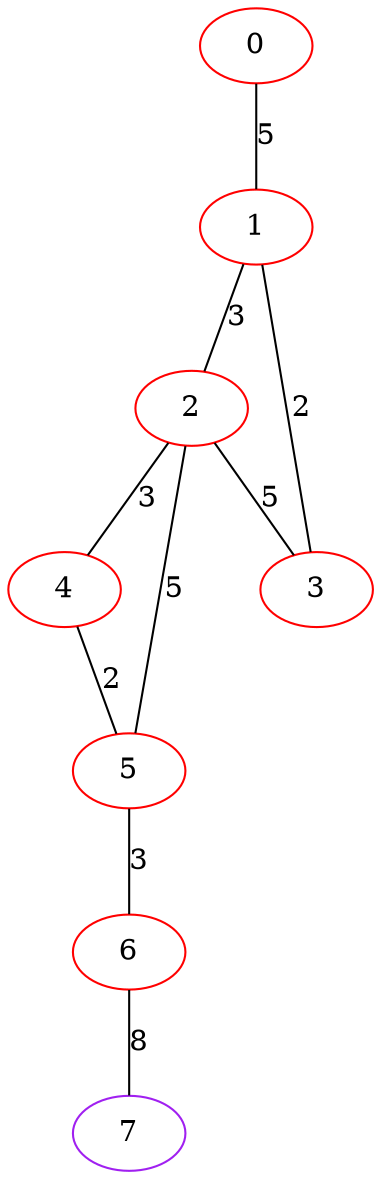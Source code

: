 graph "" {
0 [color=red, weight=1];
1 [color=red, weight=1];
2 [color=red, weight=1];
3 [color=red, weight=1];
4 [color=red, weight=1];
5 [color=red, weight=1];
6 [color=red, weight=1];
7 [color=purple, weight=4];
0 -- 1  [key=0, label=5];
1 -- 2  [key=0, label=3];
1 -- 3  [key=0, label=2];
2 -- 3  [key=0, label=5];
2 -- 4  [key=0, label=3];
2 -- 5  [key=0, label=5];
4 -- 5  [key=0, label=2];
5 -- 6  [key=0, label=3];
6 -- 7  [key=0, label=8];
}
